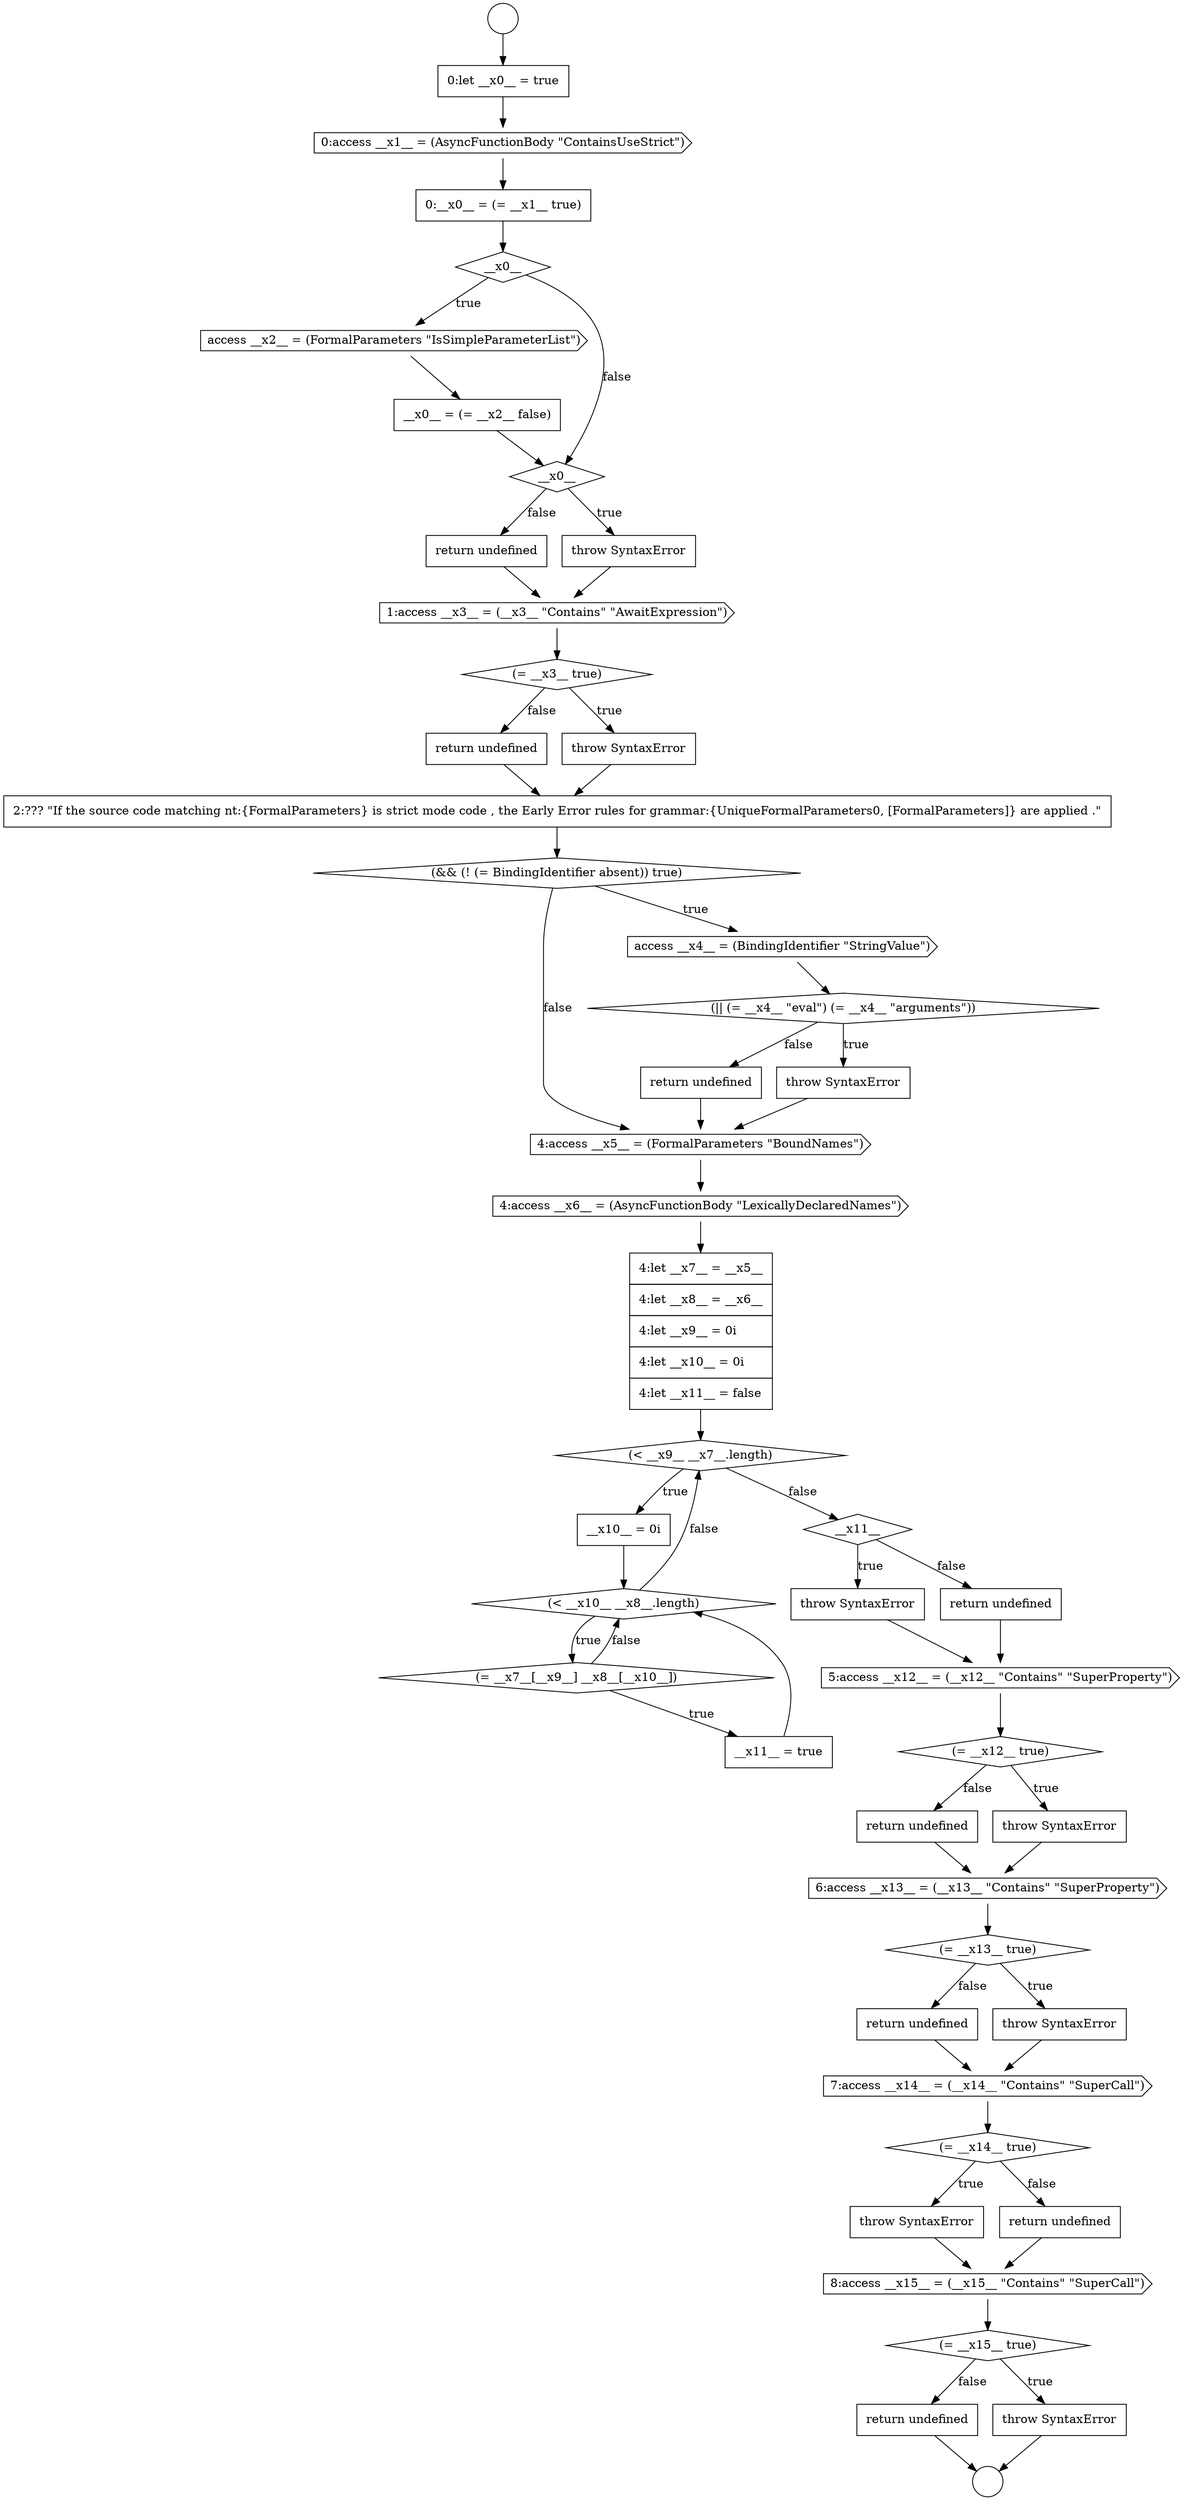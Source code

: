 digraph {
  node20256 [shape=none, margin=0, label=<<font color="black">
    <table border="0" cellborder="1" cellspacing="0" cellpadding="10">
      <tr><td align="left">return undefined</td></tr>
    </table>
  </font>> color="black" fillcolor="white" style=filled]
  node20239 [shape=cds, label=<<font color="black">4:access __x6__ = (AsyncFunctionBody &quot;LexicallyDeclaredNames&quot;)</font>> color="black" fillcolor="white" style=filled]
  node20223 [shape=cds, label=<<font color="black">access __x2__ = (FormalParameters &quot;IsSimpleParameterList&quot;)</font>> color="black" fillcolor="white" style=filled]
  node20253 [shape=cds, label=<<font color="black">6:access __x13__ = (__x13__ &quot;Contains&quot; &quot;SuperProperty&quot;)</font>> color="black" fillcolor="white" style=filled]
  node20240 [shape=none, margin=0, label=<<font color="black">
    <table border="0" cellborder="1" cellspacing="0" cellpadding="10">
      <tr><td align="left">4:let __x7__ = __x5__</td></tr>
      <tr><td align="left">4:let __x8__ = __x6__</td></tr>
      <tr><td align="left">4:let __x9__ = 0i</td></tr>
      <tr><td align="left">4:let __x10__ = 0i</td></tr>
      <tr><td align="left">4:let __x11__ = false</td></tr>
    </table>
  </font>> color="black" fillcolor="white" style=filled]
  node20264 [shape=none, margin=0, label=<<font color="black">
    <table border="0" cellborder="1" cellspacing="0" cellpadding="10">
      <tr><td align="left">return undefined</td></tr>
    </table>
  </font>> color="black" fillcolor="white" style=filled]
  node20229 [shape=diamond, label=<<font color="black">(= __x3__ true)</font>> color="black" fillcolor="white" style=filled]
  node20241 [shape=diamond, label=<<font color="black">(&lt; __x9__ __x7__.length)</font>> color="black" fillcolor="white" style=filled]
  node20221 [shape=none, margin=0, label=<<font color="black">
    <table border="0" cellborder="1" cellspacing="0" cellpadding="10">
      <tr><td align="left">0:__x0__ = (= __x1__ true)</td></tr>
    </table>
  </font>> color="black" fillcolor="white" style=filled]
  node20257 [shape=cds, label=<<font color="black">7:access __x14__ = (__x14__ &quot;Contains&quot; &quot;SuperCall&quot;)</font>> color="black" fillcolor="white" style=filled]
  node20238 [shape=cds, label=<<font color="black">4:access __x5__ = (FormalParameters &quot;BoundNames&quot;)</font>> color="black" fillcolor="white" style=filled]
  node20234 [shape=cds, label=<<font color="black">access __x4__ = (BindingIdentifier &quot;StringValue&quot;)</font>> color="black" fillcolor="white" style=filled]
  node20255 [shape=none, margin=0, label=<<font color="black">
    <table border="0" cellborder="1" cellspacing="0" cellpadding="10">
      <tr><td align="left">throw SyntaxError</td></tr>
    </table>
  </font>> color="black" fillcolor="white" style=filled]
  node20219 [shape=none, margin=0, label=<<font color="black">
    <table border="0" cellborder="1" cellspacing="0" cellpadding="10">
      <tr><td align="left">0:let __x0__ = true</td></tr>
    </table>
  </font>> color="black" fillcolor="white" style=filled]
  node20231 [shape=none, margin=0, label=<<font color="black">
    <table border="0" cellborder="1" cellspacing="0" cellpadding="10">
      <tr><td align="left">return undefined</td></tr>
    </table>
  </font>> color="black" fillcolor="white" style=filled]
  node20258 [shape=diamond, label=<<font color="black">(= __x14__ true)</font>> color="black" fillcolor="white" style=filled]
  node20235 [shape=diamond, label=<<font color="black">(|| (= __x4__ &quot;eval&quot;) (= __x4__ &quot;arguments&quot;))</font>> color="black" fillcolor="white" style=filled]
  node20245 [shape=none, margin=0, label=<<font color="black">
    <table border="0" cellborder="1" cellspacing="0" cellpadding="10">
      <tr><td align="left">__x11__ = true</td></tr>
    </table>
  </font>> color="black" fillcolor="white" style=filled]
  node20227 [shape=none, margin=0, label=<<font color="black">
    <table border="0" cellborder="1" cellspacing="0" cellpadding="10">
      <tr><td align="left">return undefined</td></tr>
    </table>
  </font>> color="black" fillcolor="white" style=filled]
  node20232 [shape=none, margin=0, label=<<font color="black">
    <table border="0" cellborder="1" cellspacing="0" cellpadding="10">
      <tr><td align="left">2:??? &quot;If the source code matching nt:{FormalParameters} is strict mode code , the Early Error rules for grammar:{UniqueFormalParameters0, [FormalParameters]} are applied .&quot;</td></tr>
    </table>
  </font>> color="black" fillcolor="white" style=filled]
  node20230 [shape=none, margin=0, label=<<font color="black">
    <table border="0" cellborder="1" cellspacing="0" cellpadding="10">
      <tr><td align="left">throw SyntaxError</td></tr>
    </table>
  </font>> color="black" fillcolor="white" style=filled]
  node20259 [shape=none, margin=0, label=<<font color="black">
    <table border="0" cellborder="1" cellspacing="0" cellpadding="10">
      <tr><td align="left">throw SyntaxError</td></tr>
    </table>
  </font>> color="black" fillcolor="white" style=filled]
  node20262 [shape=diamond, label=<<font color="black">(= __x15__ true)</font>> color="black" fillcolor="white" style=filled]
  node20252 [shape=none, margin=0, label=<<font color="black">
    <table border="0" cellborder="1" cellspacing="0" cellpadding="10">
      <tr><td align="left">return undefined</td></tr>
    </table>
  </font>> color="black" fillcolor="white" style=filled]
  node20220 [shape=cds, label=<<font color="black">0:access __x1__ = (AsyncFunctionBody &quot;ContainsUseStrict&quot;)</font>> color="black" fillcolor="white" style=filled]
  node20249 [shape=cds, label=<<font color="black">5:access __x12__ = (__x12__ &quot;Contains&quot; &quot;SuperProperty&quot;)</font>> color="black" fillcolor="white" style=filled]
  node20244 [shape=diamond, label=<<font color="black">(= __x7__[__x9__] __x8__[__x10__])</font>> color="black" fillcolor="white" style=filled]
  node20248 [shape=none, margin=0, label=<<font color="black">
    <table border="0" cellborder="1" cellspacing="0" cellpadding="10">
      <tr><td align="left">return undefined</td></tr>
    </table>
  </font>> color="black" fillcolor="white" style=filled]
  node20224 [shape=none, margin=0, label=<<font color="black">
    <table border="0" cellborder="1" cellspacing="0" cellpadding="10">
      <tr><td align="left">__x0__ = (= __x2__ false)</td></tr>
    </table>
  </font>> color="black" fillcolor="white" style=filled]
  node20261 [shape=cds, label=<<font color="black">8:access __x15__ = (__x15__ &quot;Contains&quot; &quot;SuperCall&quot;)</font>> color="black" fillcolor="white" style=filled]
  node20226 [shape=none, margin=0, label=<<font color="black">
    <table border="0" cellborder="1" cellspacing="0" cellpadding="10">
      <tr><td align="left">throw SyntaxError</td></tr>
    </table>
  </font>> color="black" fillcolor="white" style=filled]
  node20236 [shape=none, margin=0, label=<<font color="black">
    <table border="0" cellborder="1" cellspacing="0" cellpadding="10">
      <tr><td align="left">throw SyntaxError</td></tr>
    </table>
  </font>> color="black" fillcolor="white" style=filled]
  node20217 [shape=circle label=" " color="black" fillcolor="white" style=filled]
  node20237 [shape=none, margin=0, label=<<font color="black">
    <table border="0" cellborder="1" cellspacing="0" cellpadding="10">
      <tr><td align="left">return undefined</td></tr>
    </table>
  </font>> color="black" fillcolor="white" style=filled]
  node20254 [shape=diamond, label=<<font color="black">(= __x13__ true)</font>> color="black" fillcolor="white" style=filled]
  node20228 [shape=cds, label=<<font color="black">1:access __x3__ = (__x3__ &quot;Contains&quot; &quot;AwaitExpression&quot;)</font>> color="black" fillcolor="white" style=filled]
  node20260 [shape=none, margin=0, label=<<font color="black">
    <table border="0" cellborder="1" cellspacing="0" cellpadding="10">
      <tr><td align="left">return undefined</td></tr>
    </table>
  </font>> color="black" fillcolor="white" style=filled]
  node20250 [shape=diamond, label=<<font color="black">(= __x12__ true)</font>> color="black" fillcolor="white" style=filled]
  node20233 [shape=diamond, label=<<font color="black">(&amp;&amp; (! (= BindingIdentifier absent)) true)</font>> color="black" fillcolor="white" style=filled]
  node20218 [shape=circle label=" " color="black" fillcolor="white" style=filled]
  node20247 [shape=none, margin=0, label=<<font color="black">
    <table border="0" cellborder="1" cellspacing="0" cellpadding="10">
      <tr><td align="left">throw SyntaxError</td></tr>
    </table>
  </font>> color="black" fillcolor="white" style=filled]
  node20225 [shape=diamond, label=<<font color="black">__x0__</font>> color="black" fillcolor="white" style=filled]
  node20251 [shape=none, margin=0, label=<<font color="black">
    <table border="0" cellborder="1" cellspacing="0" cellpadding="10">
      <tr><td align="left">throw SyntaxError</td></tr>
    </table>
  </font>> color="black" fillcolor="white" style=filled]
  node20242 [shape=none, margin=0, label=<<font color="black">
    <table border="0" cellborder="1" cellspacing="0" cellpadding="10">
      <tr><td align="left">__x10__ = 0i</td></tr>
    </table>
  </font>> color="black" fillcolor="white" style=filled]
  node20222 [shape=diamond, label=<<font color="black">__x0__</font>> color="black" fillcolor="white" style=filled]
  node20243 [shape=diamond, label=<<font color="black">(&lt; __x10__ __x8__.length)</font>> color="black" fillcolor="white" style=filled]
  node20246 [shape=diamond, label=<<font color="black">__x11__</font>> color="black" fillcolor="white" style=filled]
  node20263 [shape=none, margin=0, label=<<font color="black">
    <table border="0" cellborder="1" cellspacing="0" cellpadding="10">
      <tr><td align="left">throw SyntaxError</td></tr>
    </table>
  </font>> color="black" fillcolor="white" style=filled]
  node20238 -> node20239 [ color="black"]
  node20229 -> node20230 [label=<<font color="black">true</font>> color="black"]
  node20229 -> node20231 [label=<<font color="black">false</font>> color="black"]
  node20236 -> node20238 [ color="black"]
  node20253 -> node20254 [ color="black"]
  node20239 -> node20240 [ color="black"]
  node20223 -> node20224 [ color="black"]
  node20227 -> node20228 [ color="black"]
  node20226 -> node20228 [ color="black"]
  node20254 -> node20255 [label=<<font color="black">true</font>> color="black"]
  node20254 -> node20256 [label=<<font color="black">false</font>> color="black"]
  node20240 -> node20241 [ color="black"]
  node20252 -> node20253 [ color="black"]
  node20250 -> node20251 [label=<<font color="black">true</font>> color="black"]
  node20250 -> node20252 [label=<<font color="black">false</font>> color="black"]
  node20228 -> node20229 [ color="black"]
  node20258 -> node20259 [label=<<font color="black">true</font>> color="black"]
  node20258 -> node20260 [label=<<font color="black">false</font>> color="black"]
  node20231 -> node20232 [ color="black"]
  node20219 -> node20220 [ color="black"]
  node20230 -> node20232 [ color="black"]
  node20255 -> node20257 [ color="black"]
  node20220 -> node20221 [ color="black"]
  node20245 -> node20243 [ color="black"]
  node20234 -> node20235 [ color="black"]
  node20225 -> node20226 [label=<<font color="black">true</font>> color="black"]
  node20225 -> node20227 [label=<<font color="black">false</font>> color="black"]
  node20260 -> node20261 [ color="black"]
  node20244 -> node20245 [label=<<font color="black">true</font>> color="black"]
  node20244 -> node20243 [label=<<font color="black">false</font>> color="black"]
  node20263 -> node20218 [ color="black"]
  node20233 -> node20234 [label=<<font color="black">true</font>> color="black"]
  node20233 -> node20238 [label=<<font color="black">false</font>> color="black"]
  node20256 -> node20257 [ color="black"]
  node20235 -> node20236 [label=<<font color="black">true</font>> color="black"]
  node20235 -> node20237 [label=<<font color="black">false</font>> color="black"]
  node20246 -> node20247 [label=<<font color="black">true</font>> color="black"]
  node20246 -> node20248 [label=<<font color="black">false</font>> color="black"]
  node20221 -> node20222 [ color="black"]
  node20261 -> node20262 [ color="black"]
  node20241 -> node20242 [label=<<font color="black">true</font>> color="black"]
  node20241 -> node20246 [label=<<font color="black">false</font>> color="black"]
  node20224 -> node20225 [ color="black"]
  node20222 -> node20223 [label=<<font color="black">true</font>> color="black"]
  node20222 -> node20225 [label=<<font color="black">false</font>> color="black"]
  node20243 -> node20244 [label=<<font color="black">true</font>> color="black"]
  node20243 -> node20241 [label=<<font color="black">false</font>> color="black"]
  node20259 -> node20261 [ color="black"]
  node20237 -> node20238 [ color="black"]
  node20232 -> node20233 [ color="black"]
  node20262 -> node20263 [label=<<font color="black">true</font>> color="black"]
  node20262 -> node20264 [label=<<font color="black">false</font>> color="black"]
  node20247 -> node20249 [ color="black"]
  node20251 -> node20253 [ color="black"]
  node20248 -> node20249 [ color="black"]
  node20217 -> node20219 [ color="black"]
  node20242 -> node20243 [ color="black"]
  node20249 -> node20250 [ color="black"]
  node20257 -> node20258 [ color="black"]
  node20264 -> node20218 [ color="black"]
}
